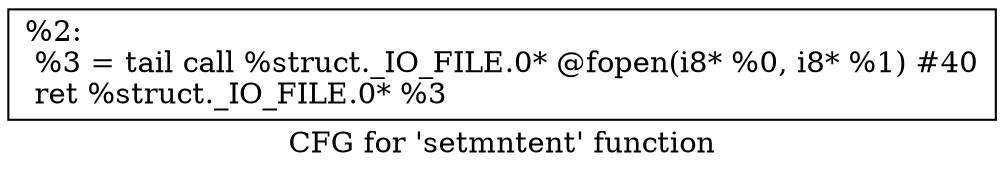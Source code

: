 digraph "CFG for 'setmntent' function" {
	label="CFG for 'setmntent' function";

	Node0x1f92900 [shape=record,label="{%2:\l  %3 = tail call %struct._IO_FILE.0* @fopen(i8* %0, i8* %1) #40\l  ret %struct._IO_FILE.0* %3\l}"];
}

